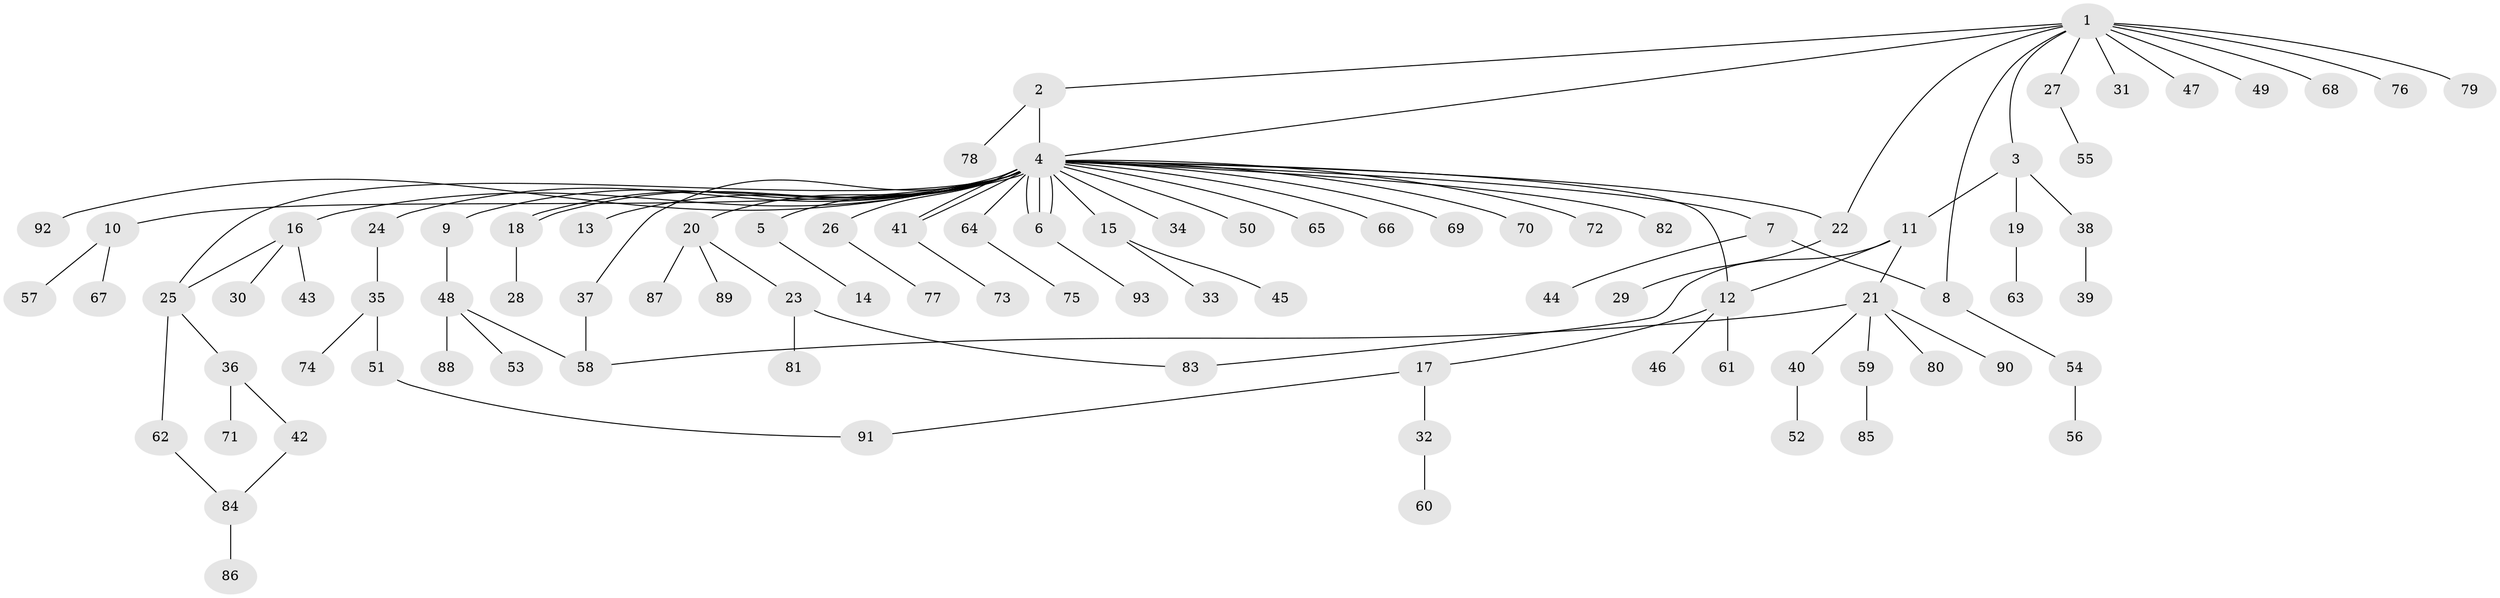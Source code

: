 // coarse degree distribution, {11: 0.015151515151515152, 2: 0.16666666666666666, 4: 0.07575757575757576, 36: 0.015151515151515152, 1: 0.5909090909090909, 3: 0.12121212121212122, 6: 0.015151515151515152}
// Generated by graph-tools (version 1.1) at 2025/23/03/03/25 07:23:53]
// undirected, 93 vertices, 106 edges
graph export_dot {
graph [start="1"]
  node [color=gray90,style=filled];
  1;
  2;
  3;
  4;
  5;
  6;
  7;
  8;
  9;
  10;
  11;
  12;
  13;
  14;
  15;
  16;
  17;
  18;
  19;
  20;
  21;
  22;
  23;
  24;
  25;
  26;
  27;
  28;
  29;
  30;
  31;
  32;
  33;
  34;
  35;
  36;
  37;
  38;
  39;
  40;
  41;
  42;
  43;
  44;
  45;
  46;
  47;
  48;
  49;
  50;
  51;
  52;
  53;
  54;
  55;
  56;
  57;
  58;
  59;
  60;
  61;
  62;
  63;
  64;
  65;
  66;
  67;
  68;
  69;
  70;
  71;
  72;
  73;
  74;
  75;
  76;
  77;
  78;
  79;
  80;
  81;
  82;
  83;
  84;
  85;
  86;
  87;
  88;
  89;
  90;
  91;
  92;
  93;
  1 -- 2;
  1 -- 3;
  1 -- 4;
  1 -- 8;
  1 -- 22;
  1 -- 27;
  1 -- 31;
  1 -- 47;
  1 -- 49;
  1 -- 68;
  1 -- 76;
  1 -- 79;
  2 -- 4;
  2 -- 78;
  3 -- 11;
  3 -- 19;
  3 -- 38;
  4 -- 5;
  4 -- 6;
  4 -- 6;
  4 -- 6;
  4 -- 7;
  4 -- 9;
  4 -- 10;
  4 -- 12;
  4 -- 13;
  4 -- 15;
  4 -- 16;
  4 -- 18;
  4 -- 18;
  4 -- 20;
  4 -- 22;
  4 -- 24;
  4 -- 25;
  4 -- 26;
  4 -- 34;
  4 -- 37;
  4 -- 41;
  4 -- 41;
  4 -- 50;
  4 -- 64;
  4 -- 65;
  4 -- 66;
  4 -- 69;
  4 -- 70;
  4 -- 72;
  4 -- 82;
  4 -- 92;
  5 -- 14;
  6 -- 93;
  7 -- 8;
  7 -- 44;
  8 -- 54;
  9 -- 48;
  10 -- 57;
  10 -- 67;
  11 -- 12;
  11 -- 21;
  11 -- 83;
  12 -- 17;
  12 -- 46;
  12 -- 61;
  15 -- 33;
  15 -- 45;
  16 -- 25;
  16 -- 30;
  16 -- 43;
  17 -- 32;
  17 -- 91;
  18 -- 28;
  19 -- 63;
  20 -- 23;
  20 -- 87;
  20 -- 89;
  21 -- 40;
  21 -- 58;
  21 -- 59;
  21 -- 80;
  21 -- 90;
  22 -- 29;
  23 -- 81;
  23 -- 83;
  24 -- 35;
  25 -- 36;
  25 -- 62;
  26 -- 77;
  27 -- 55;
  32 -- 60;
  35 -- 51;
  35 -- 74;
  36 -- 42;
  36 -- 71;
  37 -- 58;
  38 -- 39;
  40 -- 52;
  41 -- 73;
  42 -- 84;
  48 -- 53;
  48 -- 58;
  48 -- 88;
  51 -- 91;
  54 -- 56;
  59 -- 85;
  62 -- 84;
  64 -- 75;
  84 -- 86;
}
